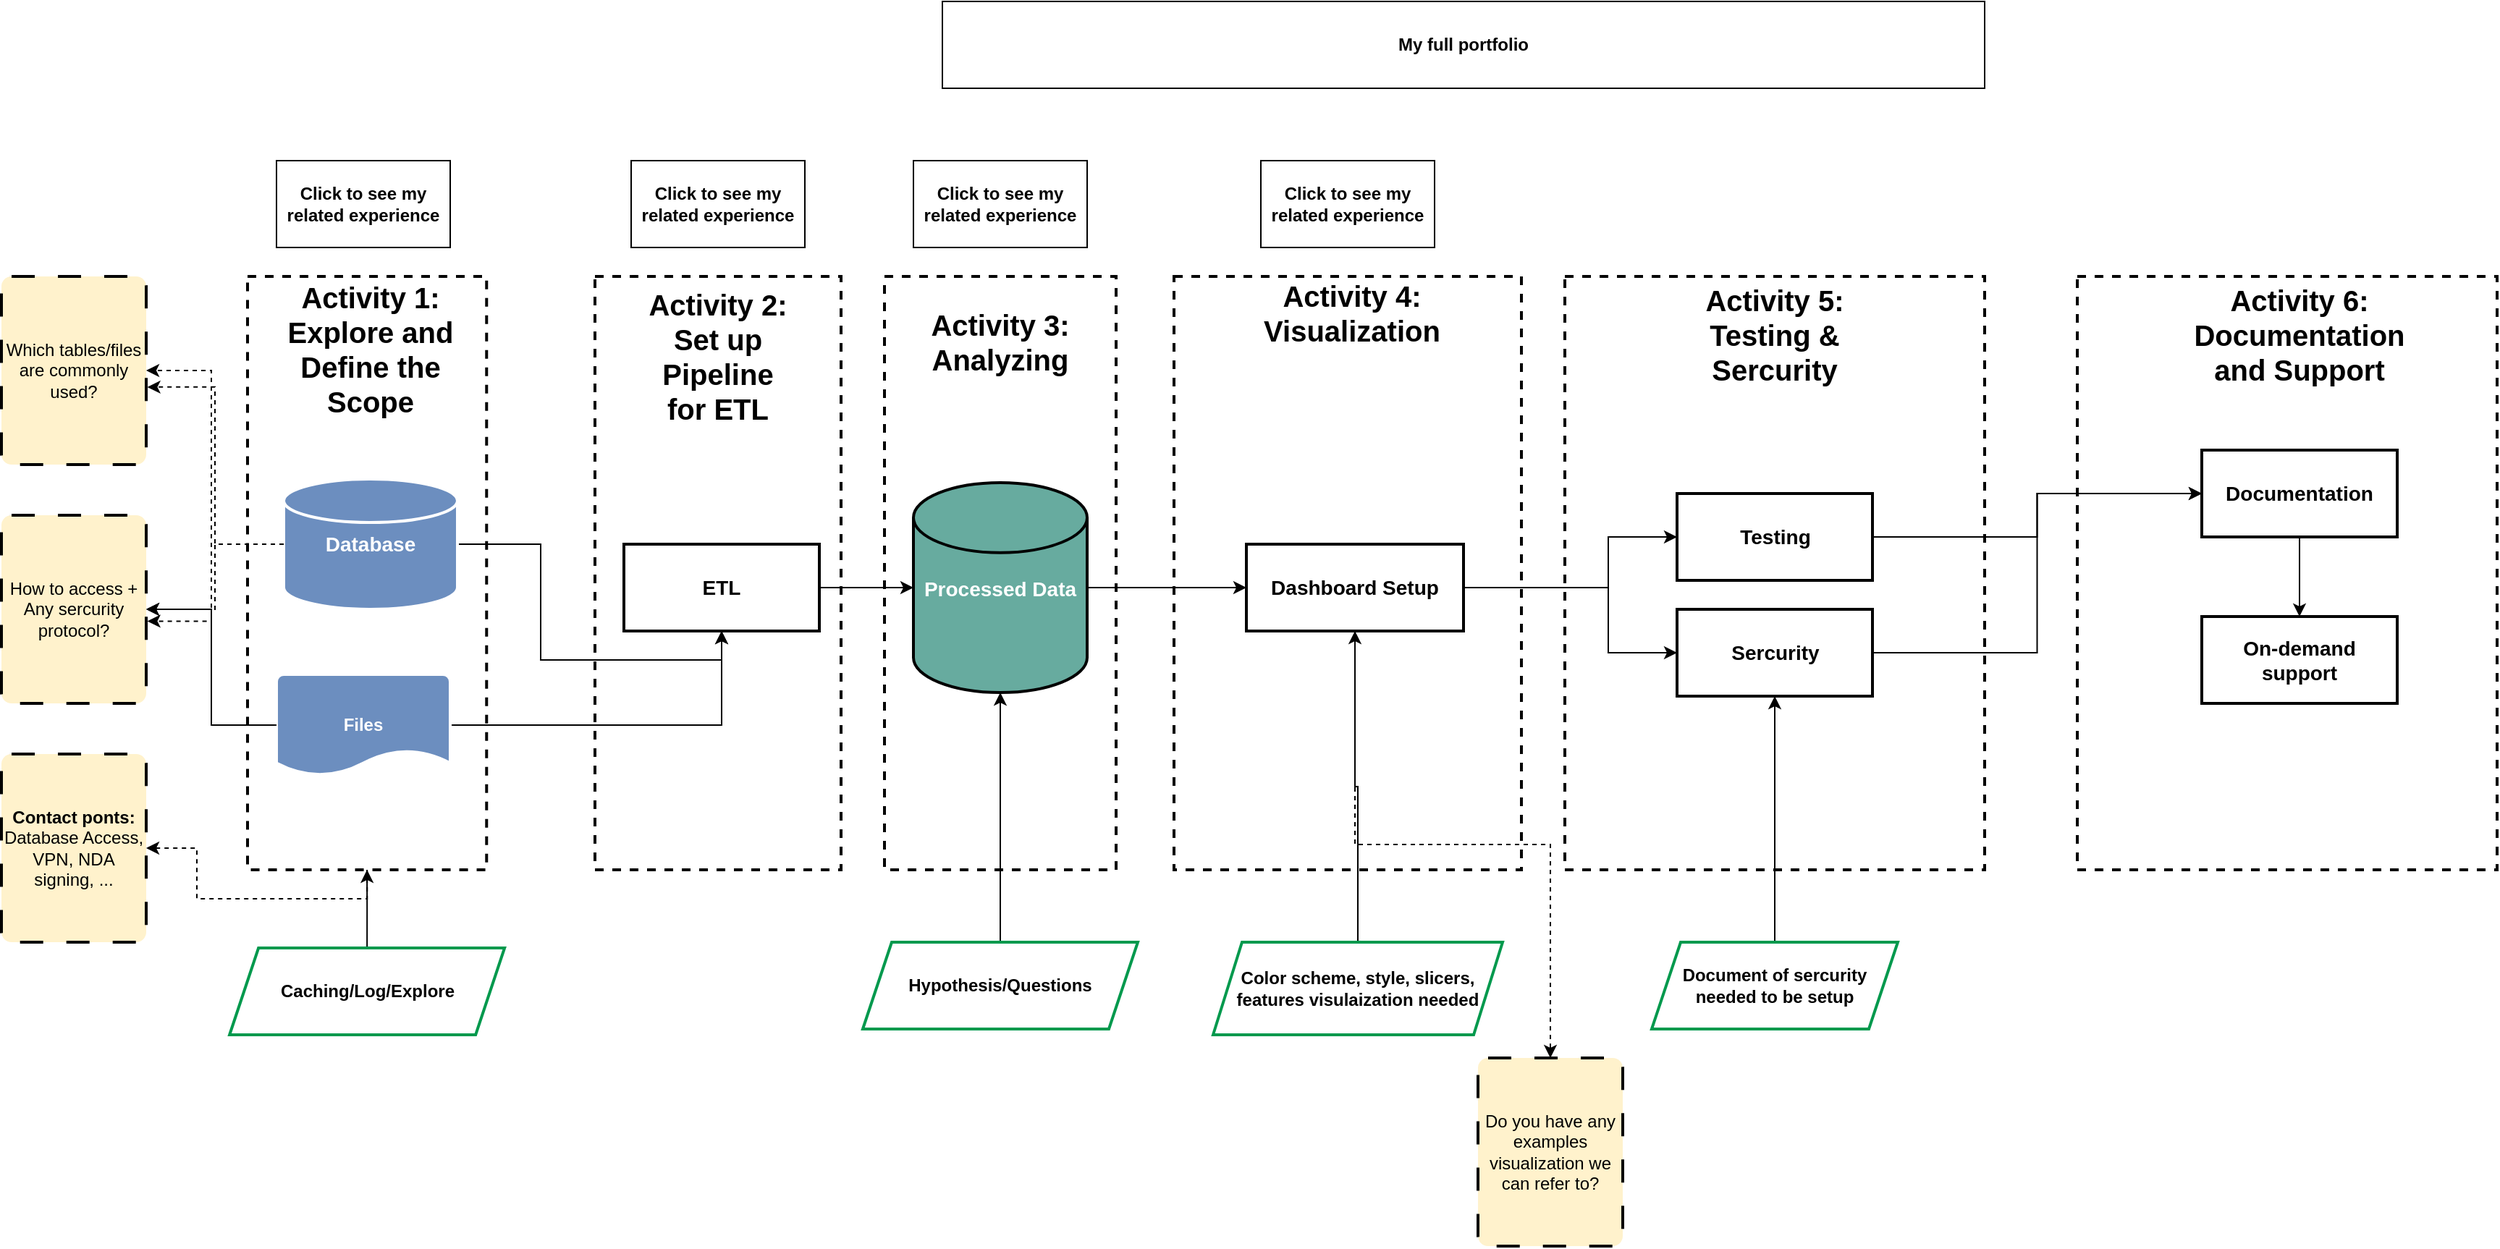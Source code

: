 <mxfile version="23.1.5" type="device" pages="2">
  <diagram name="Trang-1" id="vloU3t5Wlt9ldOoOrKPs">
    <mxGraphModel dx="2187" dy="884" grid="1" gridSize="10" guides="1" tooltips="1" connect="1" arrows="1" fold="1" page="1" pageScale="1" pageWidth="827" pageHeight="1169" math="0" shadow="0">
      <root>
        <mxCell id="0" />
        <mxCell id="1" parent="0" />
        <mxCell id="VBYkh6h_Ym9ZZbjOG4hd-50" value="" style="rounded=0;whiteSpace=wrap;html=1;dashed=1;strokeWidth=2;" parent="1" vertex="1">
          <mxGeometry x="1224" y="200" width="290" height="410" as="geometry" />
        </mxCell>
        <mxCell id="VBYkh6h_Ym9ZZbjOG4hd-38" value="" style="rounded=0;whiteSpace=wrap;html=1;dashed=1;strokeWidth=2;" parent="1" vertex="1">
          <mxGeometry x="870" y="200" width="290" height="410" as="geometry" />
        </mxCell>
        <mxCell id="VBYkh6h_Ym9ZZbjOG4hd-43" style="edgeStyle=orthogonalEdgeStyle;rounded=0;orthogonalLoop=1;jettySize=auto;html=1;exitX=0.5;exitY=1;exitDx=0;exitDy=0;entryX=1;entryY=0.5;entryDx=0;entryDy=0;dashed=1;" parent="1" source="VBYkh6h_Ym9ZZbjOG4hd-1" target="VBYkh6h_Ym9ZZbjOG4hd-42" edge="1">
          <mxGeometry relative="1" as="geometry" />
        </mxCell>
        <mxCell id="VBYkh6h_Ym9ZZbjOG4hd-1" value="" style="rounded=0;whiteSpace=wrap;html=1;dashed=1;strokeWidth=2;" parent="1" vertex="1">
          <mxGeometry x="-40" y="200" width="165.14" height="410" as="geometry" />
        </mxCell>
        <mxCell id="GbJGEbd5tJttWYPxzcn8-22" value="" style="rounded=0;whiteSpace=wrap;html=1;dashed=1;strokeWidth=2;" parent="1" vertex="1">
          <mxGeometry x="600" y="200" width="240" height="410" as="geometry" />
        </mxCell>
        <mxCell id="GbJGEbd5tJttWYPxzcn8-20" value="" style="rounded=0;whiteSpace=wrap;html=1;dashed=1;strokeWidth=2;" parent="1" vertex="1">
          <mxGeometry x="400" y="200" width="160" height="410" as="geometry" />
        </mxCell>
        <mxCell id="GbJGEbd5tJttWYPxzcn8-18" value="" style="rounded=0;whiteSpace=wrap;html=1;dashed=1;strokeWidth=2;" parent="1" vertex="1">
          <mxGeometry x="200" y="200" width="170" height="410" as="geometry" />
        </mxCell>
        <mxCell id="GbJGEbd5tJttWYPxzcn8-8" style="edgeStyle=orthogonalEdgeStyle;rounded=0;orthogonalLoop=1;jettySize=auto;html=1;exitX=1;exitY=0.5;exitDx=0;exitDy=0;entryX=0;entryY=0.5;entryDx=0;entryDy=0;entryPerimeter=0;fontStyle=1;fontSize=14;" parent="1" source="GbJGEbd5tJttWYPxzcn8-3" target="GbJGEbd5tJttWYPxzcn8-11" edge="1">
          <mxGeometry relative="1" as="geometry">
            <mxPoint x="380" y="415" as="targetPoint" />
          </mxGeometry>
        </mxCell>
        <mxCell id="GbJGEbd5tJttWYPxzcn8-3" value="ETL" style="rounded=0;whiteSpace=wrap;html=1;fontStyle=1;fontSize=14;fillColor=#FFFFFF;strokeWidth=2;strokeColor=#000000;" parent="1" vertex="1">
          <mxGeometry x="220" y="385" width="135" height="60" as="geometry" />
        </mxCell>
        <mxCell id="GbJGEbd5tJttWYPxzcn8-7" style="edgeStyle=orthogonalEdgeStyle;rounded=0;orthogonalLoop=1;jettySize=auto;html=1;exitX=1;exitY=0.5;exitDx=0;exitDy=0;exitPerimeter=0;entryX=0.5;entryY=1;entryDx=0;entryDy=0;fontStyle=1;fontSize=14;" parent="1" source="GbJGEbd5tJttWYPxzcn8-5" target="GbJGEbd5tJttWYPxzcn8-3" edge="1">
          <mxGeometry relative="1" as="geometry" />
        </mxCell>
        <mxCell id="d2Tv3zx6Hwn4MQKzUQaN-4" style="edgeStyle=orthogonalEdgeStyle;rounded=0;orthogonalLoop=1;jettySize=auto;html=1;exitX=0;exitY=0.5;exitDx=0;exitDy=0;exitPerimeter=0;entryX=1;entryY=0.5;entryDx=0;entryDy=0;dashed=1;" parent="1" source="GbJGEbd5tJttWYPxzcn8-5" target="d2Tv3zx6Hwn4MQKzUQaN-2" edge="1">
          <mxGeometry relative="1" as="geometry" />
        </mxCell>
        <mxCell id="GbJGEbd5tJttWYPxzcn8-5" value="Database" style="strokeWidth=2;html=1;shape=mxgraph.flowchart.database;whiteSpace=wrap;verticalAlign=middle;fontStyle=1;fontSize=14;fillColor=#6C8EBF;strokeColor=#FFFFFF;fontColor=#FFFFFF;" parent="1" vertex="1">
          <mxGeometry x="-15" y="340" width="120" height="90" as="geometry" />
        </mxCell>
        <mxCell id="GbJGEbd5tJttWYPxzcn8-10" style="edgeStyle=orthogonalEdgeStyle;rounded=0;orthogonalLoop=1;jettySize=auto;html=1;exitX=1;exitY=0.5;exitDx=0;exitDy=0;exitPerimeter=0;entryX=0.5;entryY=1;entryDx=0;entryDy=0;fontStyle=1;fontSize=14;" parent="1" source="GbJGEbd5tJttWYPxzcn8-9" target="GbJGEbd5tJttWYPxzcn8-3" edge="1">
          <mxGeometry relative="1" as="geometry" />
        </mxCell>
        <mxCell id="HJFyXNNvjM7KsBiyhTV4-3" style="edgeStyle=orthogonalEdgeStyle;rounded=0;orthogonalLoop=1;jettySize=auto;html=1;exitX=0;exitY=0.5;exitDx=0;exitDy=0;exitPerimeter=0;" parent="1" source="GbJGEbd5tJttWYPxzcn8-9" target="d2Tv3zx6Hwn4MQKzUQaN-2" edge="1">
          <mxGeometry relative="1" as="geometry" />
        </mxCell>
        <mxCell id="HJFyXNNvjM7KsBiyhTV4-4" style="edgeStyle=orthogonalEdgeStyle;rounded=0;orthogonalLoop=1;jettySize=auto;html=1;exitX=0;exitY=0.5;exitDx=0;exitDy=0;exitPerimeter=0;entryX=1;entryY=0.5;entryDx=0;entryDy=0;dashed=1;" parent="1" source="GbJGEbd5tJttWYPxzcn8-9" target="VBYkh6h_Ym9ZZbjOG4hd-33" edge="1">
          <mxGeometry relative="1" as="geometry" />
        </mxCell>
        <mxCell id="GbJGEbd5tJttWYPxzcn8-9" value="&lt;b&gt;Files&lt;/b&gt;" style="strokeWidth=2;html=1;shape=mxgraph.flowchart.document2;whiteSpace=wrap;size=0.25;fillColor=#6C8EBF;strokeColor=#FFFFFF;fontColor=#FFFFFF;" parent="1" vertex="1">
          <mxGeometry x="-20" y="475" width="120" height="70" as="geometry" />
        </mxCell>
        <mxCell id="VBYkh6h_Ym9ZZbjOG4hd-77" style="edgeStyle=orthogonalEdgeStyle;rounded=0;orthogonalLoop=1;jettySize=auto;html=1;exitX=1;exitY=0.5;exitDx=0;exitDy=0;exitPerimeter=0;entryX=0;entryY=0.5;entryDx=0;entryDy=0;" parent="1" source="GbJGEbd5tJttWYPxzcn8-11" target="GbJGEbd5tJttWYPxzcn8-16" edge="1">
          <mxGeometry relative="1" as="geometry" />
        </mxCell>
        <mxCell id="GbJGEbd5tJttWYPxzcn8-11" value="&lt;p style=&quot;line-height: 100%;&quot;&gt;&lt;font color=&quot;#ffffff&quot;&gt;&lt;span style=&quot;background-color: rgb(103, 171, 159);&quot;&gt;Processed Data&lt;/span&gt;&lt;/font&gt;&lt;/p&gt;" style="strokeWidth=2;html=1;shape=mxgraph.flowchart.database;whiteSpace=wrap;fontStyle=1;fontSize=14;fillColor=#67AB9F;" parent="1" vertex="1">
          <mxGeometry x="420" y="342.5" width="120" height="145" as="geometry" />
        </mxCell>
        <mxCell id="VBYkh6h_Ym9ZZbjOG4hd-44" style="edgeStyle=orthogonalEdgeStyle;rounded=0;orthogonalLoop=1;jettySize=auto;html=1;exitX=1;exitY=0.5;exitDx=0;exitDy=0;entryX=0;entryY=0.5;entryDx=0;entryDy=0;" parent="1" source="GbJGEbd5tJttWYPxzcn8-16" target="VBYkh6h_Ym9ZZbjOG4hd-40" edge="1">
          <mxGeometry relative="1" as="geometry">
            <Array as="points">
              <mxPoint x="900" y="415" />
              <mxPoint x="900" y="380" />
            </Array>
          </mxGeometry>
        </mxCell>
        <mxCell id="VBYkh6h_Ym9ZZbjOG4hd-46" style="edgeStyle=orthogonalEdgeStyle;rounded=0;orthogonalLoop=1;jettySize=auto;html=1;exitX=1;exitY=0.5;exitDx=0;exitDy=0;entryX=0;entryY=0.5;entryDx=0;entryDy=0;" parent="1" source="GbJGEbd5tJttWYPxzcn8-16" target="VBYkh6h_Ym9ZZbjOG4hd-45" edge="1">
          <mxGeometry relative="1" as="geometry">
            <Array as="points">
              <mxPoint x="900" y="415" />
              <mxPoint x="900" y="460" />
            </Array>
          </mxGeometry>
        </mxCell>
        <mxCell id="VBYkh6h_Ym9ZZbjOG4hd-67" style="edgeStyle=orthogonalEdgeStyle;rounded=0;orthogonalLoop=1;jettySize=auto;html=1;exitX=0.5;exitY=1;exitDx=0;exitDy=0;entryX=0.5;entryY=0;entryDx=0;entryDy=0;dashed=1;" parent="1" source="GbJGEbd5tJttWYPxzcn8-16" target="VBYkh6h_Ym9ZZbjOG4hd-35" edge="1">
          <mxGeometry relative="1" as="geometry" />
        </mxCell>
        <mxCell id="GbJGEbd5tJttWYPxzcn8-16" value="Dashboard Setup" style="rounded=0;whiteSpace=wrap;html=1;fontStyle=1;fontSize=14;fillColor=#FFFFFF;strokeColor=#000000;strokeWidth=2;" parent="1" vertex="1">
          <mxGeometry x="650" y="385" width="150" height="60" as="geometry" />
        </mxCell>
        <mxCell id="GbJGEbd5tJttWYPxzcn8-19" value="&lt;b style=&quot;border-color: var(--border-color);&quot;&gt;Activity&amp;nbsp;&lt;/b&gt;&lt;b style=&quot;font-size: 20px;&quot;&gt;2: Set up Pipeline for ETL&lt;/b&gt;" style="text;html=1;strokeColor=none;fillColor=none;align=center;verticalAlign=middle;whiteSpace=wrap;rounded=0;fontSize=20;" parent="1" vertex="1">
          <mxGeometry x="230" y="230" width="110" height="50" as="geometry" />
        </mxCell>
        <mxCell id="GbJGEbd5tJttWYPxzcn8-21" value="&lt;b style=&quot;border-color: var(--border-color);&quot;&gt;Activity&lt;/b&gt;&amp;nbsp;3: Analyzing" style="text;html=1;strokeColor=none;fillColor=none;align=center;verticalAlign=middle;whiteSpace=wrap;rounded=0;fontStyle=1;fontSize=20;" parent="1" vertex="1">
          <mxGeometry x="410" y="230" width="140" height="30" as="geometry" />
        </mxCell>
        <mxCell id="GbJGEbd5tJttWYPxzcn8-23" value="&lt;b style=&quot;border-color: var(--border-color);&quot;&gt;Activity&amp;nbsp;&lt;/b&gt;4: Visualization" style="text;html=1;strokeColor=none;fillColor=none;align=center;verticalAlign=middle;whiteSpace=wrap;rounded=0;fontStyle=1;fontSize=20;" parent="1" vertex="1">
          <mxGeometry x="650.0" y="210" width="145.7" height="30" as="geometry" />
        </mxCell>
        <UserObject label="&lt;b&gt;Click to see my related experience&lt;/b&gt;" link="https://github.com/thong-pm/Data_Port/tree/main/Python/Transform%20Survey%20Data" linkTarget="_blank" id="GbJGEbd5tJttWYPxzcn8-27">
          <mxCell style="rounded=0;whiteSpace=wrap;html=1;" parent="1" vertex="1">
            <mxGeometry x="225" y="120" width="120" height="60" as="geometry" />
          </mxCell>
        </UserObject>
        <UserObject label="&lt;b style=&quot;border-color: var(--border-color);&quot;&gt;Click to see my related experience&lt;/b&gt;" linkTarget="_blank" link="https://thong-pm.github.io/project/" id="GbJGEbd5tJttWYPxzcn8-29">
          <mxCell style="rounded=0;whiteSpace=wrap;html=1;" parent="1" vertex="1">
            <mxGeometry x="420" y="120" width="120" height="60" as="geometry" />
          </mxCell>
        </UserObject>
        <UserObject label="&lt;b&gt;My full portfolio&lt;/b&gt;" link="https://thong-pm.github.io/" linkTarget="_blank" id="GbJGEbd5tJttWYPxzcn8-30">
          <mxCell style="rounded=0;whiteSpace=wrap;html=1;" parent="1" vertex="1">
            <mxGeometry x="440" y="10" width="720" height="60" as="geometry" />
          </mxCell>
        </UserObject>
        <mxCell id="VBYkh6h_Ym9ZZbjOG4hd-2" value="&lt;b style=&quot;font-size: 20px;&quot;&gt;Activity 1: Explore and Define the Scope&lt;/b&gt;" style="text;html=1;strokeColor=none;fillColor=none;align=center;verticalAlign=middle;whiteSpace=wrap;rounded=0;fontSize=20;" parent="1" vertex="1">
          <mxGeometry x="-20" y="220" width="130" height="60" as="geometry" />
        </mxCell>
        <UserObject label="&lt;div&gt;Which tables/files are commonly used?&lt;/div&gt;" id="VBYkh6h_Ym9ZZbjOG4hd-33">
          <mxCell style="rounded=1;whiteSpace=wrap;html=1;absoluteArcSize=1;arcSize=14;strokeWidth=2;fillColor=#fff2cc;strokeColor=#000000;dashed=1;dashPattern=8 8;" parent="1" vertex="1">
            <mxGeometry x="-210" y="200" width="100" height="130" as="geometry" />
          </mxCell>
        </UserObject>
        <UserObject label="Do you have any examples visualization we can refer to?" id="VBYkh6h_Ym9ZZbjOG4hd-35">
          <mxCell style="rounded=1;whiteSpace=wrap;html=1;absoluteArcSize=1;arcSize=14;strokeWidth=2;fillColor=#fff2cc;strokeColor=#000000;dashed=1;dashPattern=8 8;" parent="1" vertex="1">
            <mxGeometry x="810" y="740" width="100" height="130" as="geometry" />
          </mxCell>
        </UserObject>
        <mxCell id="VBYkh6h_Ym9ZZbjOG4hd-39" value="&lt;b style=&quot;border-color: var(--border-color);&quot;&gt;Activity&amp;nbsp;&lt;/b&gt;5: Testing &amp;amp; Sercurity" style="text;html=1;strokeColor=none;fillColor=none;align=center;verticalAlign=middle;whiteSpace=wrap;rounded=0;fontStyle=1;fontSize=20;" parent="1" vertex="1">
          <mxGeometry x="937.8" y="220" width="154.4" height="40" as="geometry" />
        </mxCell>
        <mxCell id="VBYkh6h_Ym9ZZbjOG4hd-53" style="edgeStyle=orthogonalEdgeStyle;rounded=0;orthogonalLoop=1;jettySize=auto;html=1;exitX=1;exitY=0.5;exitDx=0;exitDy=0;entryX=0;entryY=0.5;entryDx=0;entryDy=0;" parent="1" source="VBYkh6h_Ym9ZZbjOG4hd-40" target="VBYkh6h_Ym9ZZbjOG4hd-52" edge="1">
          <mxGeometry relative="1" as="geometry" />
        </mxCell>
        <mxCell id="VBYkh6h_Ym9ZZbjOG4hd-40" value="Testing" style="rounded=0;whiteSpace=wrap;html=1;fontStyle=1;fontSize=14;fillColor=#FFFFFF;strokeWidth=2;strokeColor=#000000;" parent="1" vertex="1">
          <mxGeometry x="947.5" y="350" width="135" height="60" as="geometry" />
        </mxCell>
        <UserObject label="&lt;b&gt;Contact ponts:&lt;br&gt;&lt;/b&gt;Database Access, VPN, NDA signing, ..." id="VBYkh6h_Ym9ZZbjOG4hd-42">
          <mxCell style="rounded=1;whiteSpace=wrap;html=1;absoluteArcSize=1;arcSize=14;strokeWidth=2;fillColor=#fff2cc;strokeColor=#000000;dashed=1;dashPattern=8 8;" parent="1" vertex="1">
            <mxGeometry x="-210" y="530" width="100" height="130" as="geometry" />
          </mxCell>
        </UserObject>
        <mxCell id="VBYkh6h_Ym9ZZbjOG4hd-54" style="edgeStyle=orthogonalEdgeStyle;rounded=0;orthogonalLoop=1;jettySize=auto;html=1;exitX=1;exitY=0.5;exitDx=0;exitDy=0;entryX=0;entryY=0.5;entryDx=0;entryDy=0;" parent="1" source="VBYkh6h_Ym9ZZbjOG4hd-45" target="VBYkh6h_Ym9ZZbjOG4hd-52" edge="1">
          <mxGeometry relative="1" as="geometry" />
        </mxCell>
        <mxCell id="VBYkh6h_Ym9ZZbjOG4hd-45" value="Sercurity" style="rounded=0;whiteSpace=wrap;html=1;fontStyle=1;fontSize=14;fillColor=#FFFFFF;strokeWidth=2;strokeColor=#000000;" parent="1" vertex="1">
          <mxGeometry x="947.5" y="430" width="135" height="60" as="geometry" />
        </mxCell>
        <mxCell id="VBYkh6h_Ym9ZZbjOG4hd-65" style="edgeStyle=orthogonalEdgeStyle;rounded=0;orthogonalLoop=1;jettySize=auto;html=1;exitX=0.5;exitY=0;exitDx=0;exitDy=0;" parent="1" source="VBYkh6h_Ym9ZZbjOG4hd-48" target="VBYkh6h_Ym9ZZbjOG4hd-45" edge="1">
          <mxGeometry relative="1" as="geometry" />
        </mxCell>
        <UserObject label="Document of sercurity needed to be setup" linkTarget="_blank" id="VBYkh6h_Ym9ZZbjOG4hd-48">
          <mxCell style="shape=parallelogram;perimeter=parallelogramPerimeter;whiteSpace=wrap;html=1;fixedSize=1;fontStyle=1;fillColor=#FFFFFF;strokeWidth=2;strokeColor=#00994D;" parent="1" vertex="1">
            <mxGeometry x="930" y="660" width="170" height="60" as="geometry" />
          </mxCell>
        </UserObject>
        <mxCell id="VBYkh6h_Ym9ZZbjOG4hd-51" value="&lt;b style=&quot;border-color: var(--border-color);&quot;&gt;Activity&amp;nbsp;&lt;/b&gt;6: Documentation and Support" style="text;html=1;strokeColor=none;fillColor=none;align=center;verticalAlign=middle;whiteSpace=wrap;rounded=0;fontStyle=1;fontSize=20;" parent="1" vertex="1">
          <mxGeometry x="1306.05" y="220" width="142.9" height="40" as="geometry" />
        </mxCell>
        <mxCell id="HJFyXNNvjM7KsBiyhTV4-2" style="edgeStyle=orthogonalEdgeStyle;rounded=0;orthogonalLoop=1;jettySize=auto;html=1;entryX=0.5;entryY=0;entryDx=0;entryDy=0;" parent="1" source="VBYkh6h_Ym9ZZbjOG4hd-52" target="VBYkh6h_Ym9ZZbjOG4hd-57" edge="1">
          <mxGeometry relative="1" as="geometry" />
        </mxCell>
        <mxCell id="VBYkh6h_Ym9ZZbjOG4hd-52" value="Documentation" style="rounded=0;whiteSpace=wrap;html=1;fontStyle=1;fontSize=14;fillColor=#FFFFFF;strokeWidth=2;strokeColor=#000000;" parent="1" vertex="1">
          <mxGeometry x="1310" y="320" width="135" height="60" as="geometry" />
        </mxCell>
        <mxCell id="VBYkh6h_Ym9ZZbjOG4hd-57" value="On-demand support" style="rounded=0;whiteSpace=wrap;html=1;fontStyle=1;fontSize=14;fillColor=#FFFFFF;strokeWidth=2;strokeColor=#000000;" parent="1" vertex="1">
          <mxGeometry x="1310" y="435" width="135" height="60" as="geometry" />
        </mxCell>
        <mxCell id="VBYkh6h_Ym9ZZbjOG4hd-80" style="edgeStyle=orthogonalEdgeStyle;rounded=0;orthogonalLoop=1;jettySize=auto;html=1;exitX=0.5;exitY=0;exitDx=0;exitDy=0;entryX=0.5;entryY=1;entryDx=0;entryDy=0;" parent="1" source="VBYkh6h_Ym9ZZbjOG4hd-62" target="GbJGEbd5tJttWYPxzcn8-16" edge="1">
          <mxGeometry relative="1" as="geometry" />
        </mxCell>
        <UserObject label="Color scheme, style, slicers, features visulaization needed" linkTarget="_blank" id="VBYkh6h_Ym9ZZbjOG4hd-62">
          <mxCell style="shape=parallelogram;perimeter=parallelogramPerimeter;whiteSpace=wrap;html=1;fixedSize=1;fontStyle=1;fillColor=#FFFFFF;strokeWidth=2;strokeColor=#00994D;" parent="1" vertex="1">
            <mxGeometry x="627" y="660" width="200" height="64" as="geometry" />
          </mxCell>
        </UserObject>
        <UserObject label="&lt;b style=&quot;border-color: var(--border-color);&quot;&gt;Click to see my related experience&lt;/b&gt;" link="https://thong-pm.github.io/project/" linkTarget="_blank" id="GbJGEbd5tJttWYPxzcn8-28">
          <mxCell style="rounded=0;whiteSpace=wrap;html=1;" parent="1" vertex="1">
            <mxGeometry x="660" y="120" width="120" height="60" as="geometry" />
          </mxCell>
        </UserObject>
        <mxCell id="VBYkh6h_Ym9ZZbjOG4hd-70" style="edgeStyle=orthogonalEdgeStyle;rounded=0;orthogonalLoop=1;jettySize=auto;html=1;exitX=0.5;exitY=0;exitDx=0;exitDy=0;" parent="1" source="VBYkh6h_Ym9ZZbjOG4hd-68" target="GbJGEbd5tJttWYPxzcn8-11" edge="1">
          <mxGeometry relative="1" as="geometry" />
        </mxCell>
        <UserObject label="Hypothesis/Questions" linkTarget="_blank" id="VBYkh6h_Ym9ZZbjOG4hd-68">
          <mxCell style="shape=parallelogram;perimeter=parallelogramPerimeter;whiteSpace=wrap;html=1;fixedSize=1;fontStyle=1;fillColor=#FFFFFF;strokeWidth=2;strokeColor=#00994D;" parent="1" vertex="1">
            <mxGeometry x="385" y="660" width="190" height="60" as="geometry" />
          </mxCell>
        </UserObject>
        <mxCell id="d2Tv3zx6Hwn4MQKzUQaN-1" style="edgeStyle=orthogonalEdgeStyle;rounded=0;orthogonalLoop=1;jettySize=auto;html=1;exitX=0;exitY=0.5;exitDx=0;exitDy=0;exitPerimeter=0;entryX=1.008;entryY=0.588;entryDx=0;entryDy=0;entryPerimeter=0;dashed=1;" parent="1" source="GbJGEbd5tJttWYPxzcn8-5" target="VBYkh6h_Ym9ZZbjOG4hd-33" edge="1">
          <mxGeometry relative="1" as="geometry" />
        </mxCell>
        <UserObject label="&lt;div&gt;How to access + Any sercurity protocol?&lt;/div&gt;" id="d2Tv3zx6Hwn4MQKzUQaN-2">
          <mxCell style="rounded=1;whiteSpace=wrap;html=1;absoluteArcSize=1;arcSize=14;strokeWidth=2;fillColor=#fff2cc;strokeColor=#000000;dashed=1;dashPattern=8 8;" parent="1" vertex="1">
            <mxGeometry x="-210" y="365" width="100" height="130" as="geometry" />
          </mxCell>
        </UserObject>
        <mxCell id="d2Tv3zx6Hwn4MQKzUQaN-5" style="edgeStyle=orthogonalEdgeStyle;rounded=0;orthogonalLoop=1;jettySize=auto;html=1;exitX=0;exitY=0.5;exitDx=0;exitDy=0;exitPerimeter=0;entryX=1.008;entryY=0.563;entryDx=0;entryDy=0;entryPerimeter=0;dashed=1;" parent="1" source="GbJGEbd5tJttWYPxzcn8-9" target="d2Tv3zx6Hwn4MQKzUQaN-2" edge="1">
          <mxGeometry relative="1" as="geometry" />
        </mxCell>
        <mxCell id="DsvpxCO3rr_FjxoeKmz1-1" style="edgeStyle=orthogonalEdgeStyle;rounded=0;orthogonalLoop=1;jettySize=auto;html=1;exitX=0.5;exitY=0;exitDx=0;exitDy=0;" edge="1" parent="1" source="Hjy9vanOZGFbr1e_LQjX-1" target="VBYkh6h_Ym9ZZbjOG4hd-1">
          <mxGeometry relative="1" as="geometry" />
        </mxCell>
        <UserObject label="Caching/Log/Explore" linkTarget="_blank" id="Hjy9vanOZGFbr1e_LQjX-1">
          <mxCell style="shape=parallelogram;perimeter=parallelogramPerimeter;whiteSpace=wrap;html=1;fixedSize=1;fontStyle=1;fillColor=#FFFFFF;strokeWidth=2;strokeColor=#00994D;" vertex="1" parent="1">
            <mxGeometry x="-52.43" y="664" width="190" height="60" as="geometry" />
          </mxCell>
        </UserObject>
        <UserObject label="&lt;b&gt;Click to see my related experience&lt;/b&gt;" link="https://github.com/thong-pm/Data_Port/tree/main/SQL%20projects" linkTarget="_blank" id="ku7plGycsrgAr8IoSoVd-1">
          <mxCell style="rounded=0;whiteSpace=wrap;html=1;" vertex="1" parent="1">
            <mxGeometry x="-20" y="120" width="120" height="60" as="geometry" />
          </mxCell>
        </UserObject>
      </root>
    </mxGraphModel>
  </diagram>
  <diagram id="TUaG_xkpOXnEMPNmm8Ue" name="Page-2">
    <mxGraphModel dx="2210" dy="1984" grid="1" gridSize="10" guides="1" tooltips="1" connect="1" arrows="1" fold="1" page="1" pageScale="1" pageWidth="850" pageHeight="1100" math="0" shadow="0">
      <root>
        <mxCell id="0" />
        <mxCell id="1" parent="0" />
        <mxCell id="aOGyknKWtWyngRqdYhbf-1" value="" style="group" parent="1" vertex="1" connectable="0">
          <mxGeometry x="-100" y="-580" width="330" height="540" as="geometry" />
        </mxCell>
        <mxCell id="aOGyknKWtWyngRqdYhbf-2" value="" style="rounded=0;whiteSpace=wrap;html=1;strokeColor=#000000;strokeWidth=2;" parent="aOGyknKWtWyngRqdYhbf-1" vertex="1">
          <mxGeometry x="-10.0" y="60" width="330" height="480" as="geometry" />
        </mxCell>
        <mxCell id="aOGyknKWtWyngRqdYhbf-3" value="" style="shape=parallelogram;perimeter=parallelogramPerimeter;whiteSpace=wrap;html=1;fixedSize=1;fontStyle=1;fillColor=#FFFFFF;strokeWidth=2;strokeColor=#00994D;aspect=fixed;" parent="aOGyknKWtWyngRqdYhbf-1" vertex="1">
          <mxGeometry x="55.0" y="197.711" width="38.571" height="19.286" as="geometry" />
        </mxCell>
        <mxCell id="aOGyknKWtWyngRqdYhbf-4" value="Input" style="text;html=1;strokeColor=none;fillColor=none;align=left;verticalAlign=middle;whiteSpace=wrap;rounded=0;" parent="aOGyknKWtWyngRqdYhbf-1" vertex="1">
          <mxGeometry x="135.0" y="189.997" width="90" height="28.929" as="geometry" />
        </mxCell>
        <mxCell id="aOGyknKWtWyngRqdYhbf-5" value="" style="strokeWidth=2;html=1;shape=mxgraph.flowchart.database;whiteSpace=wrap;fillColor=#7EA6E0;fontStyle=1" parent="aOGyknKWtWyngRqdYhbf-1" vertex="1">
          <mxGeometry x="55.0" y="255.784" width="30" height="28.929" as="geometry" />
        </mxCell>
        <mxCell id="aOGyknKWtWyngRqdYhbf-6" value="Data Source" style="text;html=1;strokeColor=none;fillColor=none;align=left;verticalAlign=middle;whiteSpace=wrap;rounded=0;" parent="aOGyknKWtWyngRqdYhbf-1" vertex="1">
          <mxGeometry x="135.0" y="249.999" width="90" height="28.929" as="geometry" />
        </mxCell>
        <mxCell id="aOGyknKWtWyngRqdYhbf-7" value="" style="group" parent="aOGyknKWtWyngRqdYhbf-1" vertex="1" connectable="0">
          <mxGeometry x="50.0" y="310.004" width="280" height="273.746" as="geometry" />
        </mxCell>
        <mxCell id="aOGyknKWtWyngRqdYhbf-8" value="" style="rounded=0;whiteSpace=wrap;html=1;dashed=1;" parent="aOGyknKWtWyngRqdYhbf-7" vertex="1">
          <mxGeometry width="70" height="67.5" as="geometry" />
        </mxCell>
        <mxCell id="aOGyknKWtWyngRqdYhbf-9" value="&lt;h2&gt;&lt;font style=&quot;font-size: 14px; background-color: rgb(255, 255, 255);&quot;&gt;Activity&lt;/font&gt;&lt;/h2&gt;" style="text;html=1;strokeColor=none;fillColor=none;align=center;verticalAlign=middle;whiteSpace=wrap;rounded=0;fontStyle=1;labelBackgroundColor=none;" parent="aOGyknKWtWyngRqdYhbf-7" vertex="1">
          <mxGeometry x="5.385" y="4.154" width="59.231" height="6.231" as="geometry" />
        </mxCell>
        <mxCell id="aOGyknKWtWyngRqdYhbf-10" value="This project activities" style="text;html=1;strokeColor=none;fillColor=none;align=left;verticalAlign=middle;whiteSpace=wrap;rounded=0;" parent="aOGyknKWtWyngRqdYhbf-1" vertex="1">
          <mxGeometry x="135.0" y="330.0" width="90" height="28.929" as="geometry" />
        </mxCell>
        <mxCell id="aOGyknKWtWyngRqdYhbf-11" value="&lt;b&gt;&lt;font style=&quot;font-size: 15px;&quot;&gt;Label&lt;/font&gt;&lt;/b&gt;" style="text;html=1;strokeColor=none;fillColor=none;align=center;verticalAlign=middle;whiteSpace=wrap;rounded=0;" parent="aOGyknKWtWyngRqdYhbf-1" vertex="1">
          <mxGeometry x="125.0" y="70.0" width="60" height="28.929" as="geometry" />
        </mxCell>
        <UserObject label="" link="https://docs.google.com/spreadsheets/d/1ysNRclOhVv_gevUxZhAaRTj4ZWCQhzeqsKsF9FQ4uyw/edit#gid=0" id="aOGyknKWtWyngRqdYhbf-12">
          <mxCell style="rounded=1;whiteSpace=wrap;html=1;absoluteArcSize=1;arcSize=14;strokeWidth=2;fillColor=#fff2cc;strokeColor=#000000;dashed=1;dashPattern=8 8;" parent="aOGyknKWtWyngRqdYhbf-1" vertex="1">
            <mxGeometry x="50" y="420" width="66" height="86.07" as="geometry" />
          </mxCell>
        </UserObject>
        <mxCell id="aOGyknKWtWyngRqdYhbf-13" value="Note/Questions" style="text;html=1;strokeColor=none;fillColor=none;align=left;verticalAlign=middle;whiteSpace=wrap;rounded=0;" parent="aOGyknKWtWyngRqdYhbf-1" vertex="1">
          <mxGeometry x="135.0" y="459.996" width="145" height="28.929" as="geometry" />
        </mxCell>
        <mxCell id="aOGyknKWtWyngRqdYhbf-14" value="" style="rounded=0;whiteSpace=wrap;html=1;fontStyle=1;fontSize=14;fillColor=#FFFFFF;strokeWidth=1;strokeColor=#000000;" parent="aOGyknKWtWyngRqdYhbf-1" vertex="1">
          <mxGeometry x="55" y="140.0" width="50" height="20" as="geometry" />
        </mxCell>
        <mxCell id="aOGyknKWtWyngRqdYhbf-15" value="Process" style="text;html=1;strokeColor=none;fillColor=none;align=left;verticalAlign=middle;whiteSpace=wrap;rounded=0;" parent="aOGyknKWtWyngRqdYhbf-1" vertex="1">
          <mxGeometry x="135.0" y="135.537" width="90" height="28.929" as="geometry" />
        </mxCell>
      </root>
    </mxGraphModel>
  </diagram>
</mxfile>
